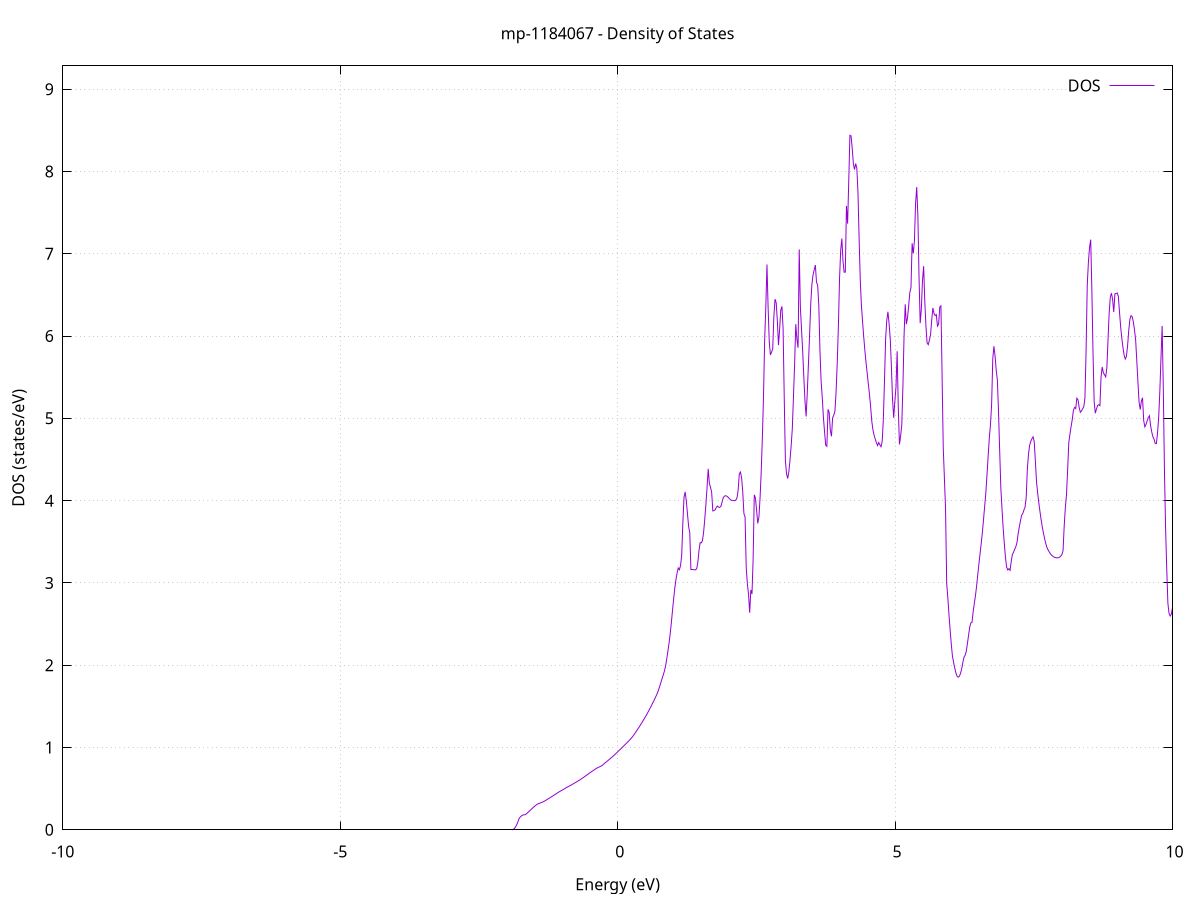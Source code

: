 set title 'mp-1184067 - Density of States'
set xlabel 'Energy (eV)'
set ylabel 'DOS (states/eV)'
set grid
set xrange [-10:10]
set yrange [0:9.284]
set xzeroaxis lt -1
set terminal png size 800,600
set output 'mp-1184067_dos_gnuplot.png'
plot '-' using 1:2 with lines title 'DOS'
-22.205000 0.000000
-22.184300 0.000000
-22.163500 0.000000
-22.142700 0.000000
-22.122000 0.000000
-22.101200 0.000000
-22.080500 0.000000
-22.059700 0.000000
-22.038900 0.000000
-22.018200 0.000000
-21.997400 0.000000
-21.976600 0.000000
-21.955900 0.000000
-21.935100 0.000000
-21.914300 0.000000
-21.893600 0.000000
-21.872800 0.000000
-21.852100 0.000000
-21.831300 0.000000
-21.810500 0.000000
-21.789800 0.000000
-21.769000 0.000000
-21.748200 0.000000
-21.727500 0.000000
-21.706700 0.000000
-21.685900 0.000000
-21.665200 0.000000
-21.644400 0.000000
-21.623600 0.000000
-21.602900 0.000000
-21.582100 0.000000
-21.561400 0.000000
-21.540600 0.000000
-21.519800 0.000000
-21.499100 0.000000
-21.478300 0.000000
-21.457500 0.000000
-21.436800 0.000000
-21.416000 0.000000
-21.395200 0.000000
-21.374500 0.000000
-21.353700 0.000000
-21.332900 0.000000
-21.312200 0.000000
-21.291400 0.000000
-21.270700 0.000000
-21.249900 0.000000
-21.229100 0.000000
-21.208400 0.000000
-21.187600 0.000000
-21.166800 0.000000
-21.146100 0.000000
-21.125300 0.000000
-21.104500 0.000000
-21.083800 0.000000
-21.063000 0.000000
-21.042300 0.000000
-21.021500 0.000000
-21.000700 0.000000
-20.980000 0.000000
-20.959200 0.000000
-20.938400 0.000000
-20.917700 0.000000
-20.896900 0.000000
-20.876100 0.000000
-20.855400 0.000000
-20.834600 0.000000
-20.813800 0.000000
-20.793100 0.000000
-20.772300 0.000000
-20.751600 0.000000
-20.730800 0.000000
-20.710000 0.000000
-20.689300 0.000000
-20.668500 0.000000
-20.647700 0.000000
-20.627000 0.000000
-20.606200 0.000000
-20.585400 0.000000
-20.564700 0.000000
-20.543900 0.000000
-20.523200 0.000000
-20.502400 0.000000
-20.481600 0.000000
-20.460900 0.000000
-20.440100 0.000000
-20.419300 0.000000
-20.398600 0.000000
-20.377800 0.000000
-20.357000 0.000000
-20.336300 0.000000
-20.315500 0.016900
-20.294700 2.437200
-20.274000 13.794800
-20.253200 18.312700
-20.232500 21.831800
-20.211700 26.521400
-20.190900 42.605400
-20.170200 50.831400
-20.149400 43.465300
-20.128600 34.133300
-20.107900 25.638300
-20.087100 20.938600
-20.066300 12.421700
-20.045600 13.032400
-20.024800 19.637200
-20.004000 22.101300
-19.983300 23.461100
-19.962500 26.192900
-19.941800 27.512300
-19.921000 30.264400
-19.900200 33.891400
-19.879500 36.170600
-19.858700 43.449300
-19.837900 46.976100
-19.817200 56.111000
-19.796400 67.896500
-19.775600 47.916000
-19.754900 53.806100
-19.734100 103.404000
-19.713400 71.227500
-19.692600 46.120300
-19.671800 34.603700
-19.651100 29.458400
-19.630300 18.211900
-19.609500 1.871600
-19.588800 0.000000
-19.568000 0.000000
-19.547200 0.000000
-19.526500 0.000000
-19.505700 0.000000
-19.484900 0.000000
-19.464200 0.000000
-19.443400 0.000000
-19.422700 0.000000
-19.401900 0.000000
-19.381100 0.000000
-19.360400 0.000000
-19.339600 0.000000
-19.318800 0.000000
-19.298100 0.000000
-19.277300 0.000000
-19.256500 0.000000
-19.235800 0.000000
-19.215000 0.000000
-19.194300 0.000000
-19.173500 0.000000
-19.152700 0.000000
-19.132000 0.000000
-19.111200 0.000000
-19.090400 0.000000
-19.069700 0.000000
-19.048900 0.000000
-19.028100 0.000000
-19.007400 0.000000
-18.986600 0.000000
-18.965800 0.000000
-18.945100 0.000000
-18.924300 0.000000
-18.903600 0.000000
-18.882800 0.000000
-18.862000 0.000000
-18.841300 0.000000
-18.820500 0.000000
-18.799700 0.000000
-18.779000 0.000000
-18.758200 0.000000
-18.737400 0.000000
-18.716700 0.000000
-18.695900 0.000000
-18.675100 0.000000
-18.654400 0.000000
-18.633600 0.000000
-18.612900 0.000000
-18.592100 0.000000
-18.571300 0.000000
-18.550600 0.000000
-18.529800 0.000000
-18.509000 0.000000
-18.488300 0.000000
-18.467500 0.000000
-18.446700 0.000000
-18.426000 0.000000
-18.405200 0.000000
-18.384500 0.000000
-18.363700 0.000000
-18.342900 0.000000
-18.322200 0.000000
-18.301400 0.000000
-18.280600 0.000000
-18.259900 0.000000
-18.239100 0.000000
-18.218300 0.000000
-18.197600 0.000000
-18.176800 0.000000
-18.156000 0.000000
-18.135300 0.000000
-18.114500 0.000000
-18.093800 0.000000
-18.073000 0.000000
-18.052200 0.000000
-18.031500 0.000000
-18.010700 0.000000
-17.989900 0.000000
-17.969200 0.000000
-17.948400 0.000000
-17.927600 0.000000
-17.906900 0.000000
-17.886100 0.000000
-17.865400 0.000000
-17.844600 0.000000
-17.823800 0.000000
-17.803100 0.000000
-17.782300 0.000000
-17.761500 0.000000
-17.740800 0.000000
-17.720000 0.000000
-17.699200 0.000000
-17.678500 0.000000
-17.657700 0.000000
-17.636900 0.000000
-17.616200 0.000000
-17.595400 0.000000
-17.574700 0.000000
-17.553900 0.000000
-17.533100 0.000000
-17.512400 0.000000
-17.491600 0.000000
-17.470800 0.000000
-17.450100 0.000000
-17.429300 0.000000
-17.408500 0.000000
-17.387800 0.000000
-17.367000 0.000000
-17.346200 0.000000
-17.325500 0.000000
-17.304700 0.000000
-17.284000 0.000000
-17.263200 0.000000
-17.242400 0.000000
-17.221700 0.000000
-17.200900 0.000000
-17.180100 0.000000
-17.159400 0.000000
-17.138600 0.000000
-17.117800 0.000000
-17.097100 0.000000
-17.076300 0.000000
-17.055600 0.000000
-17.034800 0.000000
-17.014000 0.000000
-16.993300 0.000000
-16.972500 0.000000
-16.951700 0.000000
-16.931000 0.000000
-16.910200 0.000000
-16.889400 0.000000
-16.868700 0.000000
-16.847900 0.000000
-16.827100 0.000000
-16.806400 0.000000
-16.785600 0.000000
-16.764900 0.000000
-16.744100 0.000000
-16.723300 0.000000
-16.702600 0.000000
-16.681800 0.000000
-16.661000 0.000000
-16.640300 0.000000
-16.619500 0.000000
-16.598700 0.000000
-16.578000 0.000000
-16.557200 0.000000
-16.536500 0.000000
-16.515700 0.000000
-16.494900 0.000000
-16.474200 0.000000
-16.453400 0.000000
-16.432600 0.000000
-16.411900 0.000000
-16.391100 0.000000
-16.370300 0.000000
-16.349600 0.000000
-16.328800 0.000000
-16.308000 0.000000
-16.287300 0.000000
-16.266500 0.000000
-16.245800 0.000000
-16.225000 0.000000
-16.204200 0.000000
-16.183500 0.000000
-16.162700 0.000000
-16.141900 0.000000
-16.121200 0.000000
-16.100400 0.000000
-16.079600 0.000000
-16.058900 0.000000
-16.038100 0.000000
-16.017300 0.000000
-15.996600 0.000000
-15.975800 0.000000
-15.955100 0.000000
-15.934300 0.000000
-15.913500 0.000000
-15.892800 0.000000
-15.872000 0.000000
-15.851200 0.000000
-15.830500 0.000000
-15.809700 0.000000
-15.788900 0.000000
-15.768200 0.000000
-15.747400 0.000000
-15.726700 0.000000
-15.705900 0.000000
-15.685100 0.000000
-15.664400 0.000000
-15.643600 0.000000
-15.622800 0.000000
-15.602100 0.000000
-15.581300 0.000000
-15.560500 0.000000
-15.539800 0.000000
-15.519000 0.000000
-15.498200 0.000000
-15.477500 0.000000
-15.456700 0.000000
-15.436000 0.000000
-15.415200 0.000000
-15.394400 0.000000
-15.373700 0.000000
-15.352900 0.000000
-15.332100 0.000000
-15.311400 0.000000
-15.290600 0.000000
-15.269800 0.000000
-15.249100 0.000000
-15.228300 0.000000
-15.207600 0.000000
-15.186800 0.000000
-15.166000 0.000000
-15.145300 0.000000
-15.124500 0.000000
-15.103700 0.000000
-15.083000 0.000000
-15.062200 0.000000
-15.041400 0.000000
-15.020700 0.000000
-14.999900 0.000000
-14.979100 0.000000
-14.958400 0.000000
-14.937600 0.000000
-14.916900 0.000000
-14.896100 0.000000
-14.875300 0.000000
-14.854600 0.000000
-14.833800 0.000000
-14.813000 0.000000
-14.792300 0.000000
-14.771500 0.000000
-14.750700 0.000000
-14.730000 0.000000
-14.709200 0.000000
-14.688400 0.000000
-14.667700 0.000000
-14.646900 0.000000
-14.626200 0.000000
-14.605400 0.000000
-14.584600 0.000000
-14.563900 0.000000
-14.543100 0.000000
-14.522300 0.000000
-14.501600 0.000000
-14.480800 0.000000
-14.460000 0.000000
-14.439300 0.000000
-14.418500 0.000000
-14.397800 0.000000
-14.377000 0.000000
-14.356200 0.000000
-14.335500 0.000000
-14.314700 0.000000
-14.293900 0.000000
-14.273200 0.000000
-14.252400 0.000000
-14.231600 0.000000
-14.210900 0.000000
-14.190100 0.000000
-14.169300 0.000000
-14.148600 0.000000
-14.127800 0.000000
-14.107100 0.000000
-14.086300 0.000000
-14.065500 0.000000
-14.044800 0.000000
-14.024000 0.000000
-14.003200 0.000000
-13.982500 0.000000
-13.961700 0.000000
-13.940900 0.000000
-13.920200 0.000000
-13.899400 0.000000
-13.878600 0.000000
-13.857900 0.000000
-13.837100 0.000000
-13.816400 0.000000
-13.795600 0.000000
-13.774800 0.000000
-13.754100 0.000000
-13.733300 0.000000
-13.712500 0.000000
-13.691800 0.000000
-13.671000 0.000000
-13.650200 0.000000
-13.629500 0.000000
-13.608700 0.000000
-13.588000 0.000000
-13.567200 0.000000
-13.546400 0.000000
-13.525700 0.000000
-13.504900 0.000000
-13.484100 0.000000
-13.463400 0.000000
-13.442600 0.000000
-13.421800 0.000000
-13.401100 0.000000
-13.380300 0.000000
-13.359500 0.000000
-13.338800 0.000000
-13.318000 0.000000
-13.297300 0.000000
-13.276500 0.000000
-13.255700 0.000000
-13.235000 0.000000
-13.214200 0.000000
-13.193400 0.000000
-13.172700 0.000000
-13.151900 0.000000
-13.131100 0.000000
-13.110400 0.000000
-13.089600 0.000000
-13.068900 0.000000
-13.048100 0.000000
-13.027300 0.000000
-13.006600 0.000000
-12.985800 0.000000
-12.965000 0.000000
-12.944300 0.000000
-12.923500 0.000000
-12.902700 0.000000
-12.882000 0.000000
-12.861200 0.000000
-12.840400 0.000000
-12.819700 0.000000
-12.798900 0.000000
-12.778200 0.000000
-12.757400 0.000000
-12.736600 0.000000
-12.715900 0.000000
-12.695100 0.000000
-12.674300 0.000000
-12.653600 0.000000
-12.632800 0.000000
-12.612000 0.000000
-12.591300 0.000000
-12.570500 0.000000
-12.549700 0.000000
-12.529000 0.000000
-12.508200 0.000000
-12.487500 0.000000
-12.466700 0.000000
-12.445900 0.000000
-12.425200 0.000000
-12.404400 0.000000
-12.383600 0.000000
-12.362900 0.000000
-12.342100 0.000000
-12.321300 0.000000
-12.300600 0.000000
-12.279800 0.000000
-12.259100 0.000000
-12.238300 0.000000
-12.217500 0.000000
-12.196800 0.000000
-12.176000 0.000000
-12.155200 0.000000
-12.134500 0.000000
-12.113700 0.000000
-12.092900 0.000000
-12.072200 0.000000
-12.051400 0.000000
-12.030600 0.000000
-12.009900 0.000000
-11.989100 0.000000
-11.968400 0.000000
-11.947600 0.000000
-11.926800 0.000000
-11.906100 0.000000
-11.885300 0.000000
-11.864500 0.000000
-11.843800 0.000000
-11.823000 0.000000
-11.802200 0.000000
-11.781500 0.000000
-11.760700 0.000000
-11.740000 0.000000
-11.719200 0.000000
-11.698400 0.000000
-11.677700 0.000000
-11.656900 0.000000
-11.636100 0.000000
-11.615400 0.000000
-11.594600 0.000000
-11.573800 0.000000
-11.553100 0.000000
-11.532300 0.000000
-11.511500 0.000000
-11.490800 0.000000
-11.470000 0.000000
-11.449300 0.000000
-11.428500 0.000000
-11.407700 0.000000
-11.387000 0.000000
-11.366200 0.000000
-11.345400 0.000000
-11.324700 0.000000
-11.303900 0.000000
-11.283100 0.000000
-11.262400 0.000000
-11.241600 0.000000
-11.220800 0.000000
-11.200100 0.000000
-11.179300 0.000000
-11.158600 0.000000
-11.137800 0.000000
-11.117000 0.000000
-11.096300 0.000000
-11.075500 0.000000
-11.054700 0.000000
-11.034000 0.000000
-11.013200 0.000000
-10.992400 0.000000
-10.971700 0.000000
-10.950900 0.000000
-10.930200 0.000000
-10.909400 0.000000
-10.888600 0.000000
-10.867900 0.000000
-10.847100 0.000000
-10.826300 0.000000
-10.805600 0.000000
-10.784800 0.000000
-10.764000 0.000000
-10.743300 0.000000
-10.722500 0.000000
-10.701700 0.000000
-10.681000 0.000000
-10.660200 0.000000
-10.639500 0.000000
-10.618700 0.000000
-10.597900 0.000000
-10.577200 0.000000
-10.556400 0.000000
-10.535600 0.000000
-10.514900 0.000000
-10.494100 0.000000
-10.473300 0.000000
-10.452600 0.000000
-10.431800 0.000000
-10.411100 0.000000
-10.390300 0.000000
-10.369500 0.000000
-10.348800 0.000000
-10.328000 0.000000
-10.307200 0.000000
-10.286500 0.000000
-10.265700 0.000000
-10.244900 0.000000
-10.224200 0.000000
-10.203400 0.000000
-10.182600 0.000000
-10.161900 0.000000
-10.141100 0.000000
-10.120400 0.000000
-10.099600 0.000000
-10.078800 0.000000
-10.058100 0.000000
-10.037300 0.000000
-10.016500 0.000000
-9.995800 0.000000
-9.975000 0.000000
-9.954200 0.000000
-9.933500 0.000000
-9.912700 0.000000
-9.891900 0.000000
-9.871200 0.000000
-9.850400 0.000000
-9.829700 0.000000
-9.808900 0.000000
-9.788100 0.000000
-9.767400 0.000000
-9.746600 0.000000
-9.725800 0.000000
-9.705100 0.000000
-9.684300 0.000000
-9.663500 0.000000
-9.642800 0.000000
-9.622000 0.000000
-9.601300 0.000000
-9.580500 0.000000
-9.559700 0.000000
-9.539000 0.000000
-9.518200 0.000000
-9.497400 0.000000
-9.476700 0.000000
-9.455900 0.000000
-9.435100 0.000000
-9.414400 0.000000
-9.393600 0.000000
-9.372800 0.000000
-9.352100 0.000000
-9.331300 0.000000
-9.310600 0.000000
-9.289800 0.000000
-9.269000 0.000000
-9.248300 0.000000
-9.227500 0.000000
-9.206700 0.000000
-9.186000 0.000000
-9.165200 0.000000
-9.144400 0.000000
-9.123700 0.000000
-9.102900 0.000000
-9.082200 0.000000
-9.061400 0.000000
-9.040600 0.000000
-9.019900 0.000000
-8.999100 0.000000
-8.978300 0.000000
-8.957600 0.000000
-8.936800 0.000000
-8.916000 0.000000
-8.895300 0.000000
-8.874500 0.000000
-8.853700 0.000000
-8.833000 0.000000
-8.812200 0.000000
-8.791500 0.000000
-8.770700 0.000000
-8.749900 0.000000
-8.729200 0.000000
-8.708400 0.000000
-8.687600 0.000000
-8.666900 0.000000
-8.646100 0.000000
-8.625300 0.000000
-8.604600 0.000000
-8.583800 0.000000
-8.563000 0.000000
-8.542300 0.000000
-8.521500 0.000000
-8.500800 0.000000
-8.480000 0.000000
-8.459200 0.000000
-8.438500 0.000000
-8.417700 0.000000
-8.396900 0.000000
-8.376200 0.000000
-8.355400 0.000000
-8.334600 0.000000
-8.313900 0.000000
-8.293100 0.000000
-8.272400 0.000000
-8.251600 0.000000
-8.230800 0.000000
-8.210100 0.000000
-8.189300 0.000000
-8.168500 0.000000
-8.147800 0.000000
-8.127000 0.000000
-8.106200 0.000000
-8.085500 0.000000
-8.064700 0.000000
-8.043900 0.000000
-8.023200 0.000000
-8.002400 0.000000
-7.981700 0.000000
-7.960900 0.000000
-7.940100 0.000000
-7.919400 0.000000
-7.898600 0.000000
-7.877800 0.000000
-7.857100 0.000000
-7.836300 0.000000
-7.815500 0.000000
-7.794800 0.000000
-7.774000 0.000000
-7.753200 0.000000
-7.732500 0.000000
-7.711700 0.000000
-7.691000 0.000000
-7.670200 0.000000
-7.649400 0.000000
-7.628700 0.000000
-7.607900 0.000000
-7.587100 0.000000
-7.566400 0.000000
-7.545600 0.000000
-7.524800 0.000000
-7.504100 0.000000
-7.483300 0.000000
-7.462600 0.000000
-7.441800 0.000000
-7.421000 0.000000
-7.400300 0.000000
-7.379500 0.000000
-7.358700 0.000000
-7.338000 0.000000
-7.317200 0.000000
-7.296400 0.000000
-7.275700 0.000000
-7.254900 0.000000
-7.234100 0.000000
-7.213400 0.000000
-7.192600 0.000000
-7.171900 0.000000
-7.151100 0.000000
-7.130300 0.000000
-7.109600 0.000000
-7.088800 0.000000
-7.068000 0.000000
-7.047300 0.000000
-7.026500 0.000000
-7.005700 0.000000
-6.985000 0.000000
-6.964200 0.000000
-6.943500 0.000000
-6.922700 0.000000
-6.901900 0.000000
-6.881200 0.000000
-6.860400 0.000000
-6.839600 0.000000
-6.818900 0.000000
-6.798100 0.000000
-6.777300 0.000000
-6.756600 0.000000
-6.735800 0.000000
-6.715000 0.000000
-6.694300 0.000000
-6.673500 0.000000
-6.652800 0.000000
-6.632000 0.000000
-6.611200 0.000000
-6.590500 0.000000
-6.569700 0.000000
-6.548900 0.000000
-6.528200 0.000000
-6.507400 0.000000
-6.486600 0.000000
-6.465900 0.000000
-6.445100 0.000000
-6.424300 0.000000
-6.403600 0.000000
-6.382800 0.000000
-6.362100 0.000000
-6.341300 0.000000
-6.320500 0.000000
-6.299800 0.000000
-6.279000 0.000000
-6.258200 0.000000
-6.237500 0.000000
-6.216700 0.000000
-6.195900 0.000000
-6.175200 0.000000
-6.154400 0.000000
-6.133700 0.000000
-6.112900 0.000000
-6.092100 0.000000
-6.071400 0.000000
-6.050600 0.000000
-6.029800 0.000000
-6.009100 0.000000
-5.988300 0.000000
-5.967500 0.000000
-5.946800 0.000000
-5.926000 0.000000
-5.905200 0.000000
-5.884500 0.000000
-5.863700 0.000000
-5.843000 0.000000
-5.822200 0.000000
-5.801400 0.000000
-5.780700 0.000000
-5.759900 0.000000
-5.739100 0.000000
-5.718400 0.000000
-5.697600 0.000000
-5.676800 0.000000
-5.656100 0.000000
-5.635300 0.000000
-5.614600 0.000000
-5.593800 0.000000
-5.573000 0.000000
-5.552300 0.000000
-5.531500 0.000000
-5.510700 0.000000
-5.490000 0.000000
-5.469200 0.000000
-5.448400 0.000000
-5.427700 0.000000
-5.406900 0.000000
-5.386100 0.000000
-5.365400 0.000000
-5.344600 0.000000
-5.323900 0.000000
-5.303100 0.000000
-5.282300 0.000000
-5.261600 0.000000
-5.240800 0.000000
-5.220000 0.000000
-5.199300 0.000000
-5.178500 0.000000
-5.157700 0.000000
-5.137000 0.000000
-5.116200 0.000000
-5.095400 0.000000
-5.074700 0.000000
-5.053900 0.000000
-5.033200 0.000000
-5.012400 0.000000
-4.991600 0.000000
-4.970900 0.000000
-4.950100 0.000000
-4.929300 0.000000
-4.908600 0.000000
-4.887800 0.000000
-4.867000 0.000000
-4.846300 0.000000
-4.825500 0.000000
-4.804800 0.000000
-4.784000 0.000000
-4.763200 0.000000
-4.742500 0.000000
-4.721700 0.000000
-4.700900 0.000000
-4.680200 0.000000
-4.659400 0.000000
-4.638600 0.000000
-4.617900 0.000000
-4.597100 0.000000
-4.576300 0.000000
-4.555600 0.000000
-4.534800 0.000000
-4.514100 0.000000
-4.493300 0.000000
-4.472500 0.000000
-4.451800 0.000000
-4.431000 0.000000
-4.410200 0.000000
-4.389500 0.000000
-4.368700 0.000000
-4.347900 0.000000
-4.327200 0.000000
-4.306400 0.000000
-4.285700 0.000000
-4.264900 0.000000
-4.244100 0.000000
-4.223400 0.000000
-4.202600 0.000000
-4.181800 0.000000
-4.161100 0.000000
-4.140300 0.000000
-4.119500 0.000000
-4.098800 0.000000
-4.078000 0.000000
-4.057200 0.000000
-4.036500 0.000000
-4.015700 0.000000
-3.995000 0.000000
-3.974200 0.000000
-3.953400 0.000000
-3.932700 0.000000
-3.911900 0.000000
-3.891100 0.000000
-3.870400 0.000000
-3.849600 0.000000
-3.828800 0.000000
-3.808100 0.000000
-3.787300 0.000000
-3.766500 0.000000
-3.745800 0.000000
-3.725000 0.000000
-3.704300 0.000000
-3.683500 0.000000
-3.662700 0.000000
-3.642000 0.000000
-3.621200 0.000000
-3.600400 0.000000
-3.579700 0.000000
-3.558900 0.000000
-3.538100 0.000000
-3.517400 0.000000
-3.496600 0.000000
-3.475900 0.000000
-3.455100 0.000000
-3.434300 0.000000
-3.413600 0.000000
-3.392800 0.000000
-3.372000 0.000000
-3.351300 0.000000
-3.330500 0.000000
-3.309700 0.000000
-3.289000 0.000000
-3.268200 0.000000
-3.247400 0.000000
-3.226700 0.000000
-3.205900 0.000000
-3.185200 0.000000
-3.164400 0.000000
-3.143600 0.000000
-3.122900 0.000000
-3.102100 0.000000
-3.081300 0.000000
-3.060600 0.000000
-3.039800 0.000000
-3.019000 0.000000
-2.998300 0.000000
-2.977500 0.000000
-2.956800 0.000000
-2.936000 0.000000
-2.915200 0.000000
-2.894500 0.000000
-2.873700 0.000000
-2.852900 0.000000
-2.832200 0.000000
-2.811400 0.000000
-2.790600 0.000000
-2.769900 0.000000
-2.749100 0.000000
-2.728300 0.000000
-2.707600 0.000000
-2.686800 0.000000
-2.666100 0.000000
-2.645300 0.000000
-2.624500 0.000000
-2.603800 0.000000
-2.583000 0.000000
-2.562200 0.000000
-2.541500 0.000000
-2.520700 0.000000
-2.499900 0.000000
-2.479200 0.000000
-2.458400 0.000000
-2.437600 0.000000
-2.416900 0.000000
-2.396100 0.000000
-2.375400 0.000000
-2.354600 0.000000
-2.333800 0.000000
-2.313100 0.000000
-2.292300 0.000000
-2.271500 0.000000
-2.250800 0.000000
-2.230000 0.000000
-2.209200 0.000000
-2.188500 0.000000
-2.167700 0.000000
-2.147000 0.000000
-2.126200 0.000000
-2.105400 0.000000
-2.084700 0.000000
-2.063900 0.000000
-2.043100 0.000000
-2.022400 0.000000
-2.001600 0.000000
-1.980800 0.000000
-1.960100 0.000000
-1.939300 0.000000
-1.918500 0.000000
-1.897800 0.000400
-1.877000 0.006300
-1.856300 0.019500
-1.835500 0.040000
-1.814700 0.067900
-1.794000 0.103000
-1.773200 0.140400
-1.752400 0.157200
-1.731700 0.169800
-1.710900 0.178100
-1.690100 0.182200
-1.669400 0.182000
-1.648600 0.192100
-1.627900 0.204400
-1.607100 0.216900
-1.586300 0.229700
-1.565600 0.242700
-1.544800 0.256000
-1.524000 0.269500
-1.503300 0.282300
-1.482500 0.294000
-1.461700 0.304500
-1.441000 0.313100
-1.420200 0.319600
-1.399400 0.324700
-1.378700 0.329700
-1.357900 0.334700
-1.337200 0.341100
-1.316400 0.349200
-1.295600 0.357800
-1.274900 0.366500
-1.254100 0.375200
-1.233300 0.384000
-1.212600 0.392800
-1.191800 0.401600
-1.171000 0.410400
-1.150300 0.419200
-1.129500 0.428100
-1.108700 0.436900
-1.088000 0.446100
-1.067200 0.455600
-1.046500 0.464000
-1.025700 0.472000
-1.004900 0.480000
-0.984200 0.488100
-0.963400 0.495900
-0.942600 0.504400
-0.921900 0.512600
-0.901100 0.520600
-0.880300 0.528200
-0.859600 0.535500
-0.838800 0.543300
-0.818100 0.551300
-0.797300 0.559300
-0.776500 0.567600
-0.755800 0.575900
-0.735000 0.584400
-0.714200 0.592900
-0.693500 0.601400
-0.672700 0.610100
-0.651900 0.619700
-0.631200 0.629400
-0.610400 0.639100
-0.589600 0.648900
-0.568900 0.658900
-0.548100 0.668900
-0.527400 0.679200
-0.506600 0.689400
-0.485800 0.699400
-0.465100 0.709100
-0.444300 0.718400
-0.423500 0.727500
-0.402800 0.736700
-0.382000 0.745900
-0.361200 0.753800
-0.340500 0.760600
-0.319700 0.767400
-0.298900 0.774300
-0.278200 0.781600
-0.257400 0.794200
-0.236700 0.807500
-0.215900 0.818300
-0.195100 0.829700
-0.174400 0.841300
-0.153600 0.853000
-0.132800 0.864900
-0.112100 0.877100
-0.091300 0.889400
-0.070500 0.902000
-0.049800 0.914800
-0.029000 0.928000
-0.008300 0.941400
0.012500 0.955000
0.033300 0.968600
0.054000 0.982300
0.074800 0.995900
0.095600 1.009600
0.116300 1.023400
0.137100 1.037300
0.157900 1.051400
0.178600 1.065300
0.199400 1.079400
0.220200 1.093900
0.240900 1.109100
0.261700 1.125800
0.282400 1.143900
0.303200 1.163600
0.324000 1.184400
0.344700 1.205400
0.365500 1.226400
0.386300 1.247800
0.407000 1.269800
0.427800 1.292300
0.448600 1.315100
0.469300 1.338200
0.490100 1.361700
0.510800 1.385600
0.531600 1.410500
0.552400 1.436400
0.573100 1.462900
0.593900 1.489900
0.614700 1.517300
0.635400 1.545000
0.656200 1.573200
0.677000 1.601900
0.697700 1.632600
0.718500 1.665500
0.739300 1.703700
0.760000 1.747500
0.780800 1.794000
0.801500 1.838800
0.822300 1.882900
0.843100 1.928600
0.863800 1.990600
0.884600 2.076100
0.905400 2.168400
0.926100 2.265600
0.946900 2.380800
0.967700 2.516100
0.988400 2.662900
1.009200 2.804600
1.030000 2.936900
1.050700 3.039600
1.071500 3.121600
1.092200 3.181600
1.113000 3.160200
1.133800 3.211600
1.154500 3.338100
1.175300 3.733600
1.196100 4.041000
1.216800 4.105800
1.237600 3.995100
1.258400 3.840700
1.279100 3.687600
1.299900 3.610400
1.320600 3.162500
1.341400 3.163700
1.362200 3.162100
1.382900 3.159800
1.403700 3.159200
1.424500 3.171900
1.445200 3.247100
1.466000 3.393700
1.486800 3.490200
1.507500 3.486600
1.528300 3.512700
1.549100 3.613700
1.569800 3.771300
1.590600 3.952400
1.611300 4.157300
1.632100 4.386300
1.652900 4.210100
1.673600 4.162400
1.694400 4.101700
1.715200 3.875000
1.735900 3.879300
1.756700 3.886800
1.777500 3.917200
1.798200 3.934000
1.819000 3.920500
1.839700 3.918500
1.860500 3.930100
1.881300 3.980400
1.902000 4.032600
1.922800 4.054000
1.943600 4.060000
1.964300 4.055300
1.985100 4.045700
2.005900 4.030500
2.026600 4.014300
2.047400 4.005400
2.068200 4.004100
2.088900 4.001600
2.109700 3.999000
2.130400 4.007400
2.151200 4.034900
2.172000 4.129900
2.192700 4.326700
2.213500 4.348300
2.234300 4.276200
2.255000 4.102900
2.275800 3.841700
2.296600 3.800700
2.317300 3.183600
2.338100 2.987100
2.358900 2.864000
2.379600 2.638400
2.400400 2.915000
2.421100 2.865500
2.441900 3.288800
2.462700 4.071300
2.483400 4.032200
2.504200 3.883000
2.525000 3.723800
2.545700 3.796500
2.566500 4.030800
2.587300 4.349000
2.608000 4.759300
2.628800 5.264600
2.649500 5.951100
2.670300 6.350000
2.691100 6.870300
2.711800 6.348900
2.732600 5.929600
2.753400 5.771300
2.774100 5.806300
2.794900 5.843800
2.815700 6.240700
2.836400 6.449300
2.857200 6.404900
2.878000 6.190400
2.898700 5.890600
2.919500 6.084100
2.940200 6.317400
2.961000 6.361000
2.981800 6.091100
3.002500 5.251300
3.023300 4.484400
3.044100 4.326500
3.064800 4.269100
3.085600 4.351600
3.106400 4.492800
3.127100 4.664200
3.147900 4.875000
3.168600 5.259500
3.189400 5.658100
3.210200 6.145100
3.230900 5.960600
3.251700 5.858400
3.272500 7.053300
3.293200 6.353100
3.314000 6.081800
3.334800 5.818000
3.355500 5.500800
3.376300 5.211300
3.397100 5.023100
3.417800 5.314600
3.438600 5.659100
3.459300 6.015000
3.480100 6.387600
3.500900 6.628300
3.521600 6.742600
3.542400 6.805400
3.563200 6.863600
3.583900 6.654500
3.604700 6.619700
3.625500 6.374400
3.646200 5.823900
3.667000 5.452600
3.687800 5.251600
3.708500 5.010700
3.729300 4.833200
3.750000 4.672300
3.770800 4.660100
3.791600 5.109700
3.812300 5.072900
3.833100 4.853600
3.853900 4.782200
3.874600 5.006900
3.895400 5.039600
3.916200 5.086400
3.936900 5.321900
3.957700 5.671800
3.978400 6.120200
3.999200 6.698300
4.020000 7.044200
4.040700 7.186100
4.061500 6.911000
4.082300 6.776500
4.103000 6.776800
4.123800 7.582300
4.144600 7.366400
4.165300 7.883900
4.186100 8.439800
4.206900 8.432800
4.227600 8.281500
4.248400 8.095100
4.269100 8.024200
4.289900 8.096200
4.310700 8.043000
4.331400 7.744800
4.352200 7.179100
4.373000 6.669800
4.393700 6.368600
4.414500 6.172900
4.435300 5.988500
4.456000 5.822600
4.476800 5.678300
4.497500 5.547800
4.518300 5.418600
4.539100 5.290000
4.559800 5.136300
4.580600 4.964100
4.601400 4.860400
4.622100 4.794500
4.642900 4.746700
4.663700 4.705100
4.684400 4.669600
4.705200 4.706700
4.726000 4.679300
4.746700 4.654800
4.767500 4.719200
4.788200 4.982400
4.809000 5.448500
4.829800 5.969900
4.850500 6.190600
4.871300 6.295700
4.892100 6.151600
4.912800 5.969500
4.933600 5.631700
4.954400 5.231400
4.975100 5.007400
4.995900 5.207000
5.016700 5.381800
5.037400 5.816000
5.058200 5.123400
5.078900 4.683400
5.099700 4.784900
5.120500 4.913800
5.141200 5.389900
5.162000 6.004300
5.182800 6.386200
5.203500 6.144900
5.224300 6.220800
5.245100 6.369200
5.265800 6.529300
5.286600 6.587600
5.307300 7.128100
5.328100 7.004400
5.348900 7.159900
5.369600 7.614900
5.390400 7.810400
5.411200 7.454700
5.431900 6.711800
5.452700 6.156900
5.473500 6.327600
5.494200 6.676700
5.515000 6.849500
5.535800 6.416000
5.556500 6.117500
5.577300 5.916600
5.598000 5.895700
5.618800 5.951000
5.639600 6.017100
5.660300 6.191800
5.681100 6.341800
5.701900 6.274400
5.722600 6.249100
5.743400 6.261200
5.764200 6.121100
5.784900 6.146000
5.805700 6.353600
5.826400 6.366900
5.847200 5.529000
5.868000 4.648500
5.888700 4.279000
5.909500 3.908800
5.930300 2.993800
5.951000 2.818100
5.971800 2.613000
5.992600 2.425200
6.013300 2.254700
6.034100 2.111200
6.054900 2.033300
6.075600 1.964200
6.096400 1.906100
6.117100 1.866800
6.137900 1.854800
6.158700 1.866000
6.179400 1.899200
6.200200 1.954900
6.221000 2.029700
6.241700 2.096200
6.262500 2.121400
6.283300 2.167900
6.304000 2.263900
6.324800 2.364800
6.345600 2.463900
6.366300 2.515400
6.387100 2.522300
6.407800 2.652900
6.428600 2.753000
6.449400 2.848100
6.470100 2.967400
6.490900 3.102800
6.511700 3.233200
6.532400 3.360000
6.553200 3.484200
6.574000 3.618300
6.594700 3.775400
6.615500 3.934600
6.636200 4.098700
6.657000 4.319300
6.677800 4.542100
6.698500 4.760500
6.719300 4.923600
6.740100 5.172700
6.760800 5.722700
6.781600 5.877000
6.802400 5.756700
6.823100 5.581900
6.843900 5.462800
6.864700 5.073900
6.885400 4.604100
6.906200 4.151700
6.926900 3.903700
6.947700 3.671300
6.968500 3.481100
6.989200 3.313100
7.010000 3.195700
7.030800 3.157700
7.051500 3.173000
7.072300 3.152700
7.093100 3.259000
7.113800 3.346100
7.134600 3.372100
7.155400 3.407900
7.176100 3.439500
7.196900 3.489400
7.217600 3.594800
7.238400 3.677900
7.259200 3.753000
7.279900 3.820100
7.300700 3.842500
7.321500 3.885600
7.342200 3.919100
7.363000 4.039200
7.383800 4.379800
7.404500 4.564800
7.425300 4.672600
7.446000 4.720900
7.466800 4.752500
7.487600 4.775500
7.508300 4.715200
7.529100 4.475900
7.549900 4.223000
7.570600 4.089000
7.591400 3.969600
7.612200 3.864000
7.632900 3.765100
7.653700 3.677700
7.674500 3.605200
7.695200 3.536900
7.716000 3.479800
7.736700 3.432400
7.757500 3.401000
7.778300 3.376800
7.799000 3.354900
7.819800 3.338700
7.840600 3.325900
7.861300 3.316100
7.882100 3.309500
7.902900 3.306000
7.923600 3.305400
7.944400 3.306000
7.965100 3.313400
7.985900 3.325400
8.006700 3.345100
8.027400 3.391900
8.048200 3.692000
8.069000 3.917700
8.089700 4.076400
8.110500 4.377600
8.131300 4.709200
8.152000 4.808400
8.172800 4.903200
8.193600 4.986300
8.214300 5.098900
8.235100 5.133400
8.255800 5.119100
8.276600 5.245100
8.297400 5.226300
8.318100 5.131200
8.338900 5.073800
8.359700 5.089900
8.380400 5.117000
8.401200 5.140800
8.422000 5.249800
8.442700 5.823200
8.463500 6.616800
8.484300 6.897300
8.505000 7.077200
8.525800 7.172400
8.546500 6.565100
8.567300 5.805000
8.588100 5.202900
8.608800 5.062600
8.629600 5.112400
8.650400 5.158100
8.671100 5.166000
8.691900 5.154000
8.712700 5.508800
8.733400 5.624700
8.754200 5.553500
8.774900 5.530700
8.795700 5.504500
8.816500 5.607300
8.837200 5.944600
8.858000 6.274100
8.878800 6.471400
8.899500 6.521500
8.920300 6.447400
8.941100 6.292400
8.961800 6.512900
8.982600 6.517500
9.003400 6.524100
9.024100 6.483100
9.044900 6.291400
9.065600 6.114600
9.086400 5.972500
9.107200 5.862300
9.127900 5.769000
9.148700 5.721000
9.169500 5.752600
9.190200 5.880000
9.211000 6.063700
9.231800 6.201400
9.252500 6.248900
9.273300 6.235000
9.294000 6.176200
9.314800 6.076100
9.335600 5.955700
9.356300 5.702100
9.377100 5.438600
9.397900 5.195300
9.418600 5.107200
9.439400 5.210300
9.460200 5.250600
9.480900 4.973000
9.501700 4.897200
9.522500 4.926800
9.543200 4.969600
9.564000 5.009400
9.584700 5.032200
9.605500 4.909700
9.626300 4.833400
9.647000 4.777600
9.667800 4.745600
9.688600 4.695200
9.709300 4.692800
9.730100 4.820700
9.750900 5.010800
9.771600 5.324000
9.792400 5.733300
9.813200 6.122900
9.833900 5.386500
9.854700 4.377300
9.875400 3.670000
9.896200 3.170800
9.917000 2.752400
9.937700 2.629900
9.958500 2.598200
9.979300 2.622300
10.000000 2.700500
10.020800 2.819700
10.041600 2.928800
10.062300 3.030300
10.083100 3.124000
10.103800 3.209700
10.124600 3.287300
10.145400 3.295800
10.166100 3.064100
10.186900 3.000600
10.207700 2.883600
10.228400 2.898200
10.249200 3.057200
10.270000 3.210100
10.290700 3.311900
10.311500 3.349800
10.332300 3.460900
10.353000 3.452400
10.373800 3.364100
10.394500 3.228200
10.415300 3.252900
10.436100 3.273500
10.456800 3.211500
10.477600 3.149900
10.498400 3.077500
10.519100 3.065400
10.539900 3.025400
10.560700 2.902400
10.581400 3.020100
10.602200 2.874900
10.622900 2.203000
10.643700 1.479000
10.664500 0.971200
10.685200 0.679200
10.706000 0.491200
10.726800 0.389100
10.747500 0.381700
10.768300 0.443400
10.789100 0.531500
10.809800 0.634200
10.830600 0.753000
10.851400 0.909200
10.872100 1.079700
10.892900 1.288900
10.913600 1.539200
10.934400 1.790400
10.955200 2.028100
10.975900 2.283800
10.996700 2.574000
11.017500 2.886400
11.038200 3.185500
11.059000 3.239800
11.079800 3.270300
11.100500 3.133000
11.121300 3.111400
11.142100 3.142600
11.162800 3.166200
11.183600 3.183700
11.204300 3.278600
11.225100 3.373100
11.245900 3.466700
11.266600 3.592100
11.287400 4.265400
11.308200 4.882600
11.328900 4.023100
11.349700 3.849900
11.370500 3.675700
11.391200 3.504000
11.412000 3.334800
11.432700 3.322800
11.453500 3.296900
11.474300 3.315200
11.495000 3.423900
11.515800 3.404500
11.536600 3.458600
11.557300 3.456500
11.578100 3.410200
11.598900 3.357700
11.619600 3.524300
11.640400 3.528100
11.661200 3.494700
11.681900 3.526900
11.702700 3.583500
11.723400 3.396600
11.744200 3.358500
11.765000 3.343100
11.785700 3.405600
11.806500 3.596600
11.827300 3.795100
11.848000 2.992000
11.868800 3.011100
11.889600 3.038600
11.910300 3.059200
11.931100 3.069800
11.951800 3.072800
11.972600 3.069100
11.993400 2.999000
12.014100 2.927400
12.034900 2.895900
12.055700 2.873000
12.076400 2.848900
12.097200 2.824400
12.118000 2.807000
12.138700 2.791600
12.159500 2.774300
12.180300 2.763500
12.201000 2.741300
12.221800 2.747200
12.242500 2.739100
12.263300 2.727100
12.284100 2.720100
12.304800 2.725200
12.325600 2.762000
12.346400 2.774900
12.367100 2.722300
12.387900 2.635400
12.408700 2.597000
12.429400 2.578800
12.450200 2.560100
12.471000 2.534500
12.491700 2.500300
12.512500 2.474000
12.533200 2.451400
12.554000 2.431900
12.574800 2.417300
12.595500 2.409500
12.616300 2.409600
12.637100 2.419200
12.657800 2.434000
12.678600 2.475700
12.699400 2.528500
12.720100 2.585200
12.740900 2.643600
12.761600 2.705100
12.782400 2.773800
12.803200 2.842700
12.823900 2.904300
12.844700 2.963600
12.865500 2.992000
12.886200 3.038000
12.907000 3.097000
12.927800 3.139800
12.948500 3.561300
12.969300 3.130300
12.990100 3.191100
13.010800 3.270700
13.031600 3.380000
13.052300 3.474500
13.073100 3.565600
13.093900 3.676100
13.114600 3.811500
13.135400 3.935400
13.156200 4.023400
13.176900 3.994400
13.197700 3.942700
13.218500 3.898400
13.239200 3.854400
13.260000 3.810400
13.280700 3.768500
13.301500 3.731100
13.322300 3.693400
13.343000 3.621000
13.363800 3.566900
13.384600 3.538800
13.405300 3.533800
13.426100 3.546500
13.446900 3.573000
13.467600 3.628300
13.488400 3.703000
13.509200 3.793900
13.529900 3.897100
13.550700 3.978000
13.571400 4.075900
13.592200 4.314900
13.613000 4.700100
13.633700 4.745500
13.654500 4.541400
13.675300 4.468000
13.696000 4.408300
13.716800 4.354700
13.737600 4.356300
13.758300 4.277200
13.779100 4.122000
13.799900 3.882400
13.820600 3.714900
13.841400 3.442700
13.862100 3.068900
13.882900 3.030100
13.903700 3.017300
13.924400 3.008700
13.945200 3.031700
13.966000 3.033400
13.986700 3.024400
14.007500 3.015600
14.028300 3.007900
14.049000 3.002800
14.069800 3.000300
14.090500 2.998600
14.111300 3.001000
14.132100 3.013600
14.152800 3.040400
14.173600 3.084400
14.194400 3.107900
14.215100 3.152700
14.235900 3.216100
14.256700 3.296000
14.277400 3.397400
14.298200 3.569500
14.319000 3.673500
14.339700 3.764900
14.360500 3.853800
14.381200 3.936200
14.402000 4.010700
14.422800 4.077500
14.443500 4.134100
14.464300 4.187400
14.485100 4.274800
14.505800 4.365700
14.526600 4.442200
14.547400 4.509100
14.568100 4.575900
14.588900 4.624600
14.609700 4.598400
14.630400 4.583300
14.651200 4.680900
14.671900 4.834300
14.692700 5.046900
14.713500 5.256400
14.734200 5.479600
14.755000 5.703300
14.775800 5.873800
14.796500 5.953000
14.817300 5.520900
14.838100 5.157200
14.858800 5.137900
14.879600 5.164600
14.900300 5.190000
14.921100 5.278400
14.941900 5.347000
14.962600 5.278600
14.983400 5.146300
15.004200 4.858900
15.024900 4.664500
15.045700 4.618900
15.066500 4.610900
15.087200 4.951600
15.108000 5.339300
15.128800 5.619200
15.149500 5.115600
15.170300 5.255100
15.191000 5.475000
15.211800 5.612300
15.232600 5.837000
15.253300 5.556700
15.274100 5.631400
15.294900 5.998900
15.315600 6.355700
15.336400 6.690400
15.357200 6.946400
15.377900 7.013500
15.398700 6.968800
15.419400 6.645400
15.440200 6.154200
15.461000 5.959600
15.481700 5.991400
15.502500 6.274000
15.523300 6.558400
15.544000 7.141500
15.564800 7.083700
15.585600 6.524600
15.606300 5.953400
15.627100 5.561400
15.647900 5.389100
15.668600 5.273800
15.689400 5.145200
15.710100 4.897000
15.730900 4.514900
15.751700 4.245100
15.772400 4.116700
15.793200 4.132100
15.814000 4.762900
15.834700 4.935600
15.855500 5.135900
15.876300 5.246800
15.897000 5.079100
15.917800 4.925200
15.938600 4.662500
15.959300 4.438300
15.980100 4.250200
16.000800 4.133700
16.021600 4.060400
16.042400 4.038300
16.063100 4.067800
16.083900 4.074700
16.104700 3.993600
16.125400 3.835500
16.146200 3.867000
16.167000 4.024900
16.187700 3.982700
16.208500 3.969800
16.229200 4.437000
16.250000 4.180400
16.270800 3.974100
16.291500 4.182300
16.312300 4.656300
16.333100 4.922800
16.353800 4.990400
16.374600 4.605500
16.395400 4.215000
16.416100 3.916100
16.436900 3.923700
16.457700 4.116600
16.478400 4.115300
16.499200 4.013800
16.519900 3.857800
16.540700 3.757600
16.561500 3.601500
16.582200 3.412800
16.603000 3.250500
16.623800 3.110100
16.644500 2.999700
16.665300 2.839700
16.686100 2.762500
16.706800 2.898000
16.727600 3.045900
16.748300 3.194900
16.769100 3.286100
16.789900 3.337100
16.810600 3.357800
16.831400 3.393100
16.852200 3.154300
16.872900 2.890500
16.893700 2.606000
16.914500 2.446900
16.935200 2.351800
16.956000 2.361200
16.976800 2.308500
16.997500 2.222800
17.018300 2.138400
17.039000 2.052100
17.059800 1.955900
17.080600 1.798300
17.101300 1.576200
17.122100 1.361000
17.142900 1.188900
17.163600 1.058500
17.184400 0.962000
17.205200 0.885900
17.225900 0.810700
17.246700 0.733300
17.267500 0.610500
17.288200 0.555800
17.309000 0.290400
17.329700 0.202700
17.350500 0.130800
17.371300 0.074600
17.392000 0.034100
17.412800 0.009200
17.433600 0.000100
17.454300 0.000000
17.475100 0.000000
17.495900 0.000000
17.516600 0.000000
17.537400 0.000000
17.558100 0.000000
17.578900 0.000000
17.599700 0.000000
17.620400 0.000000
17.641200 0.000000
17.662000 0.000000
17.682700 0.000000
17.703500 0.000000
17.724300 0.000000
17.745000 0.000000
17.765800 0.000000
17.786600 0.000000
17.807300 0.000000
17.828100 0.000000
17.848800 0.000000
17.869600 0.000000
17.890400 0.000000
17.911100 0.000000
17.931900 0.000000
17.952700 0.000000
17.973400 0.000000
17.994200 0.000000
18.015000 0.000000
18.035700 0.000000
18.056500 0.000000
18.077200 0.000000
18.098000 0.000000
18.118800 0.000000
18.139500 0.000000
18.160300 0.000000
18.181100 0.000000
18.201800 0.000000
18.222600 0.000000
18.243400 0.000000
18.264100 0.000000
18.284900 0.000000
18.305700 0.000000
18.326400 0.000000
18.347200 0.000000
18.367900 0.000000
18.388700 0.000000
18.409500 0.000000
18.430200 0.000000
18.451000 0.000000
18.471800 0.000000
18.492500 0.000000
18.513300 0.000000
18.534100 0.000000
18.554800 0.000000
18.575600 0.000000
18.596400 0.000000
18.617100 0.000000
18.637900 0.000000
18.658600 0.000000
18.679400 0.000000
18.700200 0.000000
18.720900 0.000000
18.741700 0.000000
18.762500 0.000000
18.783200 0.000000
18.804000 0.000000
18.824800 0.000000
18.845500 0.000000
18.866300 0.000000
18.887000 0.000000
18.907800 0.000000
18.928600 0.000000
18.949300 0.000000
18.970100 0.000000
18.990900 0.000000
19.011600 0.000000
19.032400 0.000000
19.053200 0.000000
19.073900 0.000000
19.094700 0.000000
19.115500 0.000000
19.136200 0.000000
19.157000 0.000000
19.177700 0.000000
19.198500 0.000000
19.219300 0.000000
19.240000 0.000000
19.260800 0.000000
19.281600 0.000000
19.302300 0.000000
19.323100 0.000000
e

